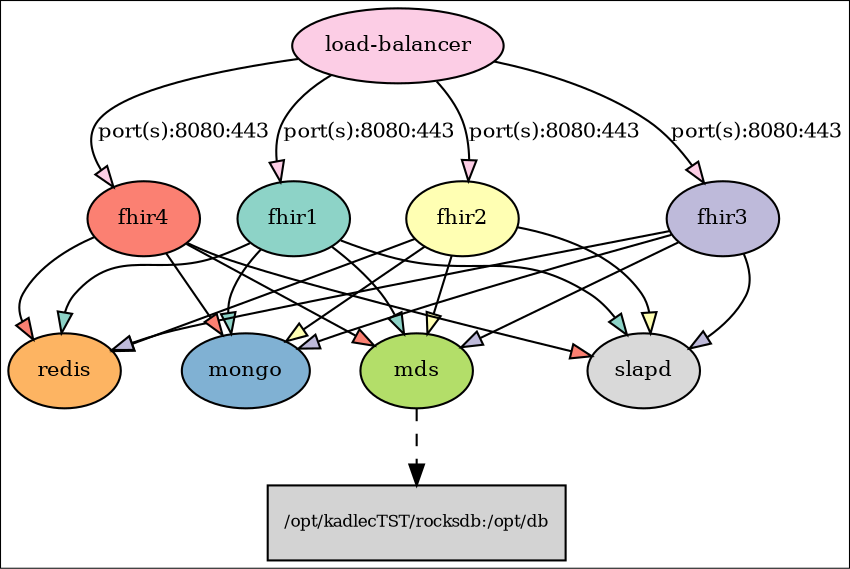 
//
// Create a PNG file from the output using:
//
//     dot -Tpng -o compose.png < compose.dot
//
//  Larger graph with:
//
//     dot -Tpng -Gsize=8,8\! -o compose.png < compose.dot
//


digraph {
	graph [colorscheme=set312,
		rankdir=TB
	];
	fhir1	 [fillcolor="#8dd3c7",
		fontsize=10,
		style=filled];
	slapd	 [fillcolor="#d9d9d9",
		fontsize=10,
		style=filled];
	fhir1 -> slapd	 [fillcolor="#8dd3c7",
		fontsize=10,
		style=filled];
	redis	 [fillcolor="#fdb462",
		fontsize=10,
		style=filled];
	fhir1 -> redis	 [fillcolor="#8dd3c7",
		fontsize=10,
		style=filled];
	mongo	 [fillcolor="#80b1d3",
		fontsize=10,
		style=filled];
	fhir1 -> mongo	 [fillcolor="#8dd3c7",
		fontsize=10,
		style=filled];
	mds	 [fillcolor="#b3de69",
		fontsize=10,
		style=filled];
	fhir1 -> mds	 [fillcolor="#8dd3c7",
		fontsize=10,
		style=filled];
	"/opt/kadlecTST/rocksdb:/opt/db"	 [fillcolor=lightgrey,
		fontsize=8,
		shape=box,
		style=filled];
	mds -> "/opt/kadlecTST/rocksdb:/opt/db"	 [style=dashed];
	fhir2	 [fillcolor="#ffffb3",
		fontsize=10,
		style=filled];
	fhir2 -> slapd	 [fillcolor="#ffffb3",
		fontsize=10,
		style=filled];
	fhir2 -> redis	 [fillcolor="#ffffb3",
		fontsize=10,
		style=filled];
	fhir2 -> mongo	 [fillcolor="#ffffb3",
		fontsize=10,
		style=filled];
	fhir2 -> mds	 [fillcolor="#ffffb3",
		fontsize=10,
		style=filled];
	fhir3	 [fillcolor="#bebada",
		fontsize=10,
		style=filled];
	fhir3 -> slapd	 [fillcolor="#bebada",
		fontsize=10,
		style=filled];
	fhir3 -> redis	 [fillcolor="#bebada",
		fontsize=10,
		style=filled];
	fhir3 -> mongo	 [fillcolor="#bebada",
		fontsize=10,
		style=filled];
	fhir3 -> mds	 [fillcolor="#bebada",
		fontsize=10,
		style=filled];
	fhir4	 [fillcolor="#fb8072",
		fontsize=10,
		style=filled];
	fhir4 -> slapd	 [fillcolor="#fb8072",
		fontsize=10,
		style=filled];
	fhir4 -> redis	 [fillcolor="#fb8072",
		fontsize=10,
		style=filled];
	fhir4 -> mongo	 [fillcolor="#fb8072",
		fontsize=10,
		style=filled];
	fhir4 -> mds	 [fillcolor="#fb8072",
		fontsize=10,
		style=filled];
	"load-balancer"	 [fillcolor="#fccde5",
		fontsize=10,
		style=filled];
	"load-balancer" -> fhir1	 [fillcolor="#fccde5",
		fontsize=10,
		label="port(s):8080:443",
		style=filled];
	"load-balancer" -> fhir2	 [fillcolor="#fccde5",
		fontsize=10,
		label="port(s):8080:443",
		style=filled];
	"load-balancer" -> fhir3	 [fillcolor="#fccde5",
		fontsize=10,
		label="port(s):8080:443",
		style=filled];
	"load-balancer" -> fhir4	 [fillcolor="#fccde5",
		fontsize=10,
		label="port(s):8080:443",
		style=filled];
}

